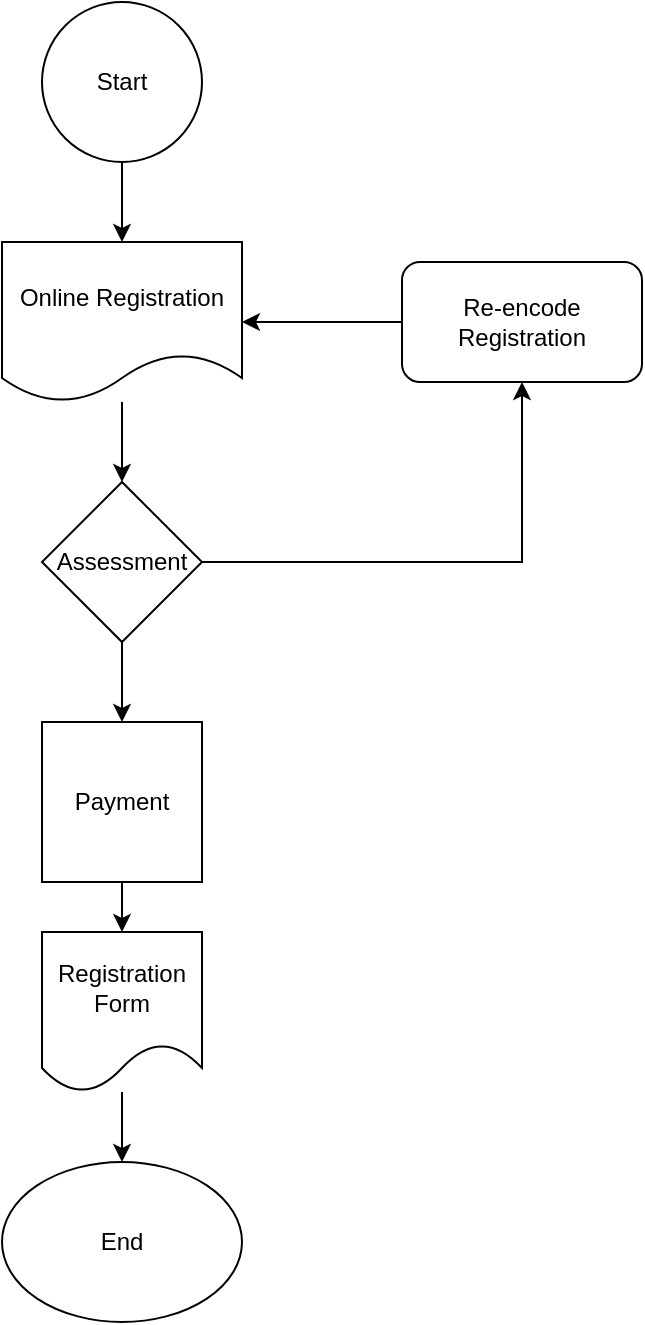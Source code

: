 <mxfile version="26.0.8" pages="3">
  <diagram name="Page-1" id="9VTqoq6467A_STPRy9pH">
    <mxGraphModel dx="955" dy="506" grid="1" gridSize="10" guides="1" tooltips="1" connect="1" arrows="1" fold="1" page="1" pageScale="1" pageWidth="827" pageHeight="1169" math="0" shadow="0">
      <root>
        <mxCell id="0" />
        <mxCell id="1" parent="0" />
        <mxCell id="zk-RDrIpvd2XNv2piPnO-13" value="" style="edgeStyle=orthogonalEdgeStyle;rounded=0;orthogonalLoop=1;jettySize=auto;html=1;" edge="1" parent="1" source="zk-RDrIpvd2XNv2piPnO-1" target="zk-RDrIpvd2XNv2piPnO-6">
          <mxGeometry relative="1" as="geometry" />
        </mxCell>
        <mxCell id="zk-RDrIpvd2XNv2piPnO-1" value="Start" style="whiteSpace=wrap;html=1;aspect=fixed;shape=ellipse;perimeter=ellipsePerimeter;" vertex="1" parent="1">
          <mxGeometry x="334" y="80" width="80" height="80" as="geometry" />
        </mxCell>
        <mxCell id="zk-RDrIpvd2XNv2piPnO-18" value="" style="edgeStyle=orthogonalEdgeStyle;rounded=0;orthogonalLoop=1;jettySize=auto;html=1;" edge="1" parent="1" source="zk-RDrIpvd2XNv2piPnO-4" target="zk-RDrIpvd2XNv2piPnO-5">
          <mxGeometry relative="1" as="geometry" />
        </mxCell>
        <mxCell id="zk-RDrIpvd2XNv2piPnO-4" value="Payment" style="whiteSpace=wrap;html=1;aspect=fixed;direction=west;" vertex="1" parent="1">
          <mxGeometry x="334" y="440" width="80" height="80" as="geometry" />
        </mxCell>
        <mxCell id="zk-RDrIpvd2XNv2piPnO-23" value="" style="edgeStyle=orthogonalEdgeStyle;rounded=0;orthogonalLoop=1;jettySize=auto;html=1;" edge="1" parent="1" source="zk-RDrIpvd2XNv2piPnO-5" target="zk-RDrIpvd2XNv2piPnO-22">
          <mxGeometry relative="1" as="geometry" />
        </mxCell>
        <mxCell id="zk-RDrIpvd2XNv2piPnO-5" value="Registration Form" style="whiteSpace=wrap;html=1;aspect=fixed;shape=document;boundedLbl=1;" vertex="1" parent="1">
          <mxGeometry x="334" y="545" width="80" height="80" as="geometry" />
        </mxCell>
        <mxCell id="zk-RDrIpvd2XNv2piPnO-16" value="" style="edgeStyle=orthogonalEdgeStyle;rounded=0;orthogonalLoop=1;jettySize=auto;html=1;" edge="1" parent="1" source="zk-RDrIpvd2XNv2piPnO-6" target="zk-RDrIpvd2XNv2piPnO-9">
          <mxGeometry relative="1" as="geometry" />
        </mxCell>
        <mxCell id="zk-RDrIpvd2XNv2piPnO-6" value="Online Registration" style="shape=document;whiteSpace=wrap;html=1;boundedLbl=1;" vertex="1" parent="1">
          <mxGeometry x="314" y="200" width="120" height="80" as="geometry" />
        </mxCell>
        <mxCell id="zk-RDrIpvd2XNv2piPnO-17" value="" style="edgeStyle=orthogonalEdgeStyle;rounded=0;orthogonalLoop=1;jettySize=auto;html=1;" edge="1" parent="1" source="zk-RDrIpvd2XNv2piPnO-9" target="zk-RDrIpvd2XNv2piPnO-4">
          <mxGeometry relative="1" as="geometry" />
        </mxCell>
        <mxCell id="zk-RDrIpvd2XNv2piPnO-25" value="" style="edgeStyle=orthogonalEdgeStyle;rounded=0;orthogonalLoop=1;jettySize=auto;html=1;entryX=0.5;entryY=1;entryDx=0;entryDy=0;" edge="1" parent="1" source="zk-RDrIpvd2XNv2piPnO-9" target="zk-RDrIpvd2XNv2piPnO-14">
          <mxGeometry relative="1" as="geometry">
            <mxPoint x="570" y="360" as="targetPoint" />
          </mxGeometry>
        </mxCell>
        <mxCell id="zk-RDrIpvd2XNv2piPnO-9" value="Assessment" style="whiteSpace=wrap;html=1;aspect=fixed;shape=rhombus;perimeter=rhombusPerimeter;" vertex="1" parent="1">
          <mxGeometry x="334" y="320" width="80" height="80" as="geometry" />
        </mxCell>
        <mxCell id="OkFI99eZMfD0tCswQstr-1" value="" style="edgeStyle=orthogonalEdgeStyle;rounded=0;orthogonalLoop=1;jettySize=auto;html=1;" edge="1" parent="1" source="zk-RDrIpvd2XNv2piPnO-14" target="zk-RDrIpvd2XNv2piPnO-6">
          <mxGeometry relative="1" as="geometry" />
        </mxCell>
        <mxCell id="zk-RDrIpvd2XNv2piPnO-14" value="Re-encode Registration" style="rounded=1;whiteSpace=wrap;html=1;" vertex="1" parent="1">
          <mxGeometry x="514" y="210" width="120" height="60" as="geometry" />
        </mxCell>
        <mxCell id="zk-RDrIpvd2XNv2piPnO-22" value="End" style="ellipse;whiteSpace=wrap;html=1;" vertex="1" parent="1">
          <mxGeometry x="314" y="660" width="120" height="80" as="geometry" />
        </mxCell>
      </root>
    </mxGraphModel>
  </diagram>
  <diagram id="zJ1D8RRJJPYmXbTlXx_a" name="Page-2">
    <mxGraphModel dx="1050" dy="557" grid="1" gridSize="10" guides="1" tooltips="1" connect="1" arrows="1" fold="1" page="1" pageScale="1" pageWidth="827" pageHeight="1169" math="0" shadow="0">
      <root>
        <mxCell id="0" />
        <mxCell id="1" parent="0" />
        <mxCell id="btRO-43qbu9kOaNoMZ-U-8" value="" style="edgeStyle=orthogonalEdgeStyle;rounded=0;orthogonalLoop=1;jettySize=auto;html=1;" edge="1" parent="1" source="yJX0-tn3O0Q4Gi6bhx__-5">
          <mxGeometry relative="1" as="geometry">
            <mxPoint x="380" y="147" as="targetPoint" />
          </mxGeometry>
        </mxCell>
        <mxCell id="yJX0-tn3O0Q4Gi6bhx__-5" value="Numerical Methods" style="swimlane;fontStyle=1;align=center;verticalAlign=top;childLayout=stackLayout;horizontal=1;startSize=26;horizontalStack=0;resizeParent=1;resizeParentMax=0;resizeLast=0;collapsible=1;marginBottom=0;whiteSpace=wrap;html=1;" vertex="1" parent="1">
          <mxGeometry x="300" y="240" width="160" height="86" as="geometry" />
        </mxCell>
        <mxCell id="yJX0-tn3O0Q4Gi6bhx__-6" value="- Subject Code: string" style="text;strokeColor=none;fillColor=none;align=left;verticalAlign=top;spacingLeft=4;spacingRight=4;overflow=hidden;rotatable=0;points=[[0,0.5],[1,0.5]];portConstraint=eastwest;whiteSpace=wrap;html=1;" vertex="1" parent="yJX0-tn3O0Q4Gi6bhx__-5">
          <mxGeometry y="26" width="160" height="26" as="geometry" />
        </mxCell>
        <mxCell id="yJX0-tn3O0Q4Gi6bhx__-7" value="" style="line;strokeWidth=1;fillColor=none;align=left;verticalAlign=middle;spacingTop=-1;spacingLeft=3;spacingRight=3;rotatable=0;labelPosition=right;points=[];portConstraint=eastwest;strokeColor=inherit;" vertex="1" parent="yJX0-tn3O0Q4Gi6bhx__-5">
          <mxGeometry y="52" width="160" height="8" as="geometry" />
        </mxCell>
        <mxCell id="yJX0-tn3O0Q4Gi6bhx__-8" value="+ enrollSubject()" style="text;strokeColor=none;fillColor=none;align=left;verticalAlign=top;spacingLeft=4;spacingRight=4;overflow=hidden;rotatable=0;points=[[0,0.5],[1,0.5]];portConstraint=eastwest;whiteSpace=wrap;html=1;" vertex="1" parent="yJX0-tn3O0Q4Gi6bhx__-5">
          <mxGeometry y="60" width="160" height="26" as="geometry" />
        </mxCell>
        <mxCell id="wXMV2JIiysk03HG4V5iw-16" style="edgeStyle=orthogonalEdgeStyle;rounded=0;orthogonalLoop=1;jettySize=auto;html=1;exitX=0.5;exitY=0;exitDx=0;exitDy=0;" edge="1" parent="1" source="yJX0-tn3O0Q4Gi6bhx__-9">
          <mxGeometry relative="1" as="geometry">
            <mxPoint x="380" y="150" as="targetPoint" />
          </mxGeometry>
        </mxCell>
        <mxCell id="yJX0-tn3O0Q4Gi6bhx__-9" value="Software Design" style="swimlane;fontStyle=1;align=center;verticalAlign=top;childLayout=stackLayout;horizontal=1;startSize=26;horizontalStack=0;resizeParent=1;resizeParentMax=0;resizeLast=0;collapsible=1;marginBottom=0;whiteSpace=wrap;html=1;" vertex="1" parent="1">
          <mxGeometry x="40" y="240" width="160" height="86" as="geometry" />
        </mxCell>
        <mxCell id="yJX0-tn3O0Q4Gi6bhx__-10" value="-Subject Code: string" style="text;strokeColor=none;fillColor=none;align=left;verticalAlign=top;spacingLeft=4;spacingRight=4;overflow=hidden;rotatable=0;points=[[0,0.5],[1,0.5]];portConstraint=eastwest;whiteSpace=wrap;html=1;" vertex="1" parent="yJX0-tn3O0Q4Gi6bhx__-9">
          <mxGeometry y="26" width="160" height="26" as="geometry" />
        </mxCell>
        <mxCell id="yJX0-tn3O0Q4Gi6bhx__-11" value="" style="line;strokeWidth=1;fillColor=none;align=left;verticalAlign=middle;spacingTop=-1;spacingLeft=3;spacingRight=3;rotatable=0;labelPosition=right;points=[];portConstraint=eastwest;strokeColor=inherit;" vertex="1" parent="yJX0-tn3O0Q4Gi6bhx__-9">
          <mxGeometry y="52" width="160" height="8" as="geometry" />
        </mxCell>
        <mxCell id="yJX0-tn3O0Q4Gi6bhx__-12" value="+enrollSubject()" style="text;strokeColor=none;fillColor=none;align=left;verticalAlign=top;spacingLeft=4;spacingRight=4;overflow=hidden;rotatable=0;points=[[0,0.5],[1,0.5]];portConstraint=eastwest;whiteSpace=wrap;html=1;" vertex="1" parent="yJX0-tn3O0Q4Gi6bhx__-9">
          <mxGeometry y="60" width="160" height="26" as="geometry" />
        </mxCell>
        <mxCell id="wXMV2JIiysk03HG4V5iw-17" style="edgeStyle=orthogonalEdgeStyle;rounded=0;orthogonalLoop=1;jettySize=auto;html=1;exitX=0.5;exitY=0;exitDx=0;exitDy=0;" edge="1" parent="1" source="yJX0-tn3O0Q4Gi6bhx__-13">
          <mxGeometry relative="1" as="geometry">
            <mxPoint x="380" y="150" as="targetPoint" />
          </mxGeometry>
        </mxCell>
        <mxCell id="yJX0-tn3O0Q4Gi6bhx__-13" value="Mixed Signals" style="swimlane;fontStyle=1;align=center;verticalAlign=top;childLayout=stackLayout;horizontal=1;startSize=26;horizontalStack=0;resizeParent=1;resizeParentMax=0;resizeLast=0;collapsible=1;marginBottom=0;whiteSpace=wrap;html=1;" vertex="1" parent="1">
          <mxGeometry x="580" y="240" width="160" height="86" as="geometry" />
        </mxCell>
        <mxCell id="yJX0-tn3O0Q4Gi6bhx__-14" value="- Subject Code: string" style="text;strokeColor=none;fillColor=none;align=left;verticalAlign=top;spacingLeft=4;spacingRight=4;overflow=hidden;rotatable=0;points=[[0,0.5],[1,0.5]];portConstraint=eastwest;whiteSpace=wrap;html=1;" vertex="1" parent="yJX0-tn3O0Q4Gi6bhx__-13">
          <mxGeometry y="26" width="160" height="26" as="geometry" />
        </mxCell>
        <mxCell id="yJX0-tn3O0Q4Gi6bhx__-15" value="" style="line;strokeWidth=1;fillColor=none;align=left;verticalAlign=middle;spacingTop=-1;spacingLeft=3;spacingRight=3;rotatable=0;labelPosition=right;points=[];portConstraint=eastwest;strokeColor=inherit;" vertex="1" parent="yJX0-tn3O0Q4Gi6bhx__-13">
          <mxGeometry y="52" width="160" height="8" as="geometry" />
        </mxCell>
        <mxCell id="yJX0-tn3O0Q4Gi6bhx__-16" value="+ enrollSubject()" style="text;strokeColor=none;fillColor=none;align=left;verticalAlign=top;spacingLeft=4;spacingRight=4;overflow=hidden;rotatable=0;points=[[0,0.5],[1,0.5]];portConstraint=eastwest;whiteSpace=wrap;html=1;" vertex="1" parent="yJX0-tn3O0Q4Gi6bhx__-13">
          <mxGeometry y="60" width="160" height="26" as="geometry" />
        </mxCell>
        <mxCell id="o5f_tpnA0xQs2-kwyS88-1" value="Computer Engineering" style="swimlane;fontStyle=1;align=center;verticalAlign=top;childLayout=stackLayout;horizontal=1;startSize=26;horizontalStack=0;resizeParent=1;resizeParentMax=0;resizeLast=0;collapsible=1;marginBottom=0;whiteSpace=wrap;html=1;" vertex="1" parent="1">
          <mxGeometry x="300" y="60" width="160" height="86" as="geometry" />
        </mxCell>
        <mxCell id="o5f_tpnA0xQs2-kwyS88-2" value="+Subject : string&amp;nbsp;" style="text;strokeColor=none;fillColor=none;align=left;verticalAlign=top;spacingLeft=4;spacingRight=4;overflow=hidden;rotatable=0;points=[[0,0.5],[1,0.5]];portConstraint=eastwest;whiteSpace=wrap;html=1;" vertex="1" parent="o5f_tpnA0xQs2-kwyS88-1">
          <mxGeometry y="26" width="160" height="26" as="geometry" />
        </mxCell>
        <mxCell id="o5f_tpnA0xQs2-kwyS88-3" value="" style="line;strokeWidth=1;fillColor=none;align=left;verticalAlign=middle;spacingTop=-1;spacingLeft=3;spacingRight=3;rotatable=0;labelPosition=right;points=[];portConstraint=eastwest;strokeColor=inherit;" vertex="1" parent="o5f_tpnA0xQs2-kwyS88-1">
          <mxGeometry y="52" width="160" height="8" as="geometry" />
        </mxCell>
        <mxCell id="o5f_tpnA0xQs2-kwyS88-4" value="+viewSubject()" style="text;strokeColor=none;fillColor=none;align=left;verticalAlign=top;spacingLeft=4;spacingRight=4;overflow=hidden;rotatable=0;points=[[0,0.5],[1,0.5]];portConstraint=eastwest;whiteSpace=wrap;html=1;" vertex="1" parent="o5f_tpnA0xQs2-kwyS88-1">
          <mxGeometry y="60" width="160" height="26" as="geometry" />
        </mxCell>
        <mxCell id="wXMV2JIiysk03HG4V5iw-7" value="" style="line;strokeWidth=1;fillColor=none;align=left;verticalAlign=middle;spacingTop=-1;spacingLeft=3;spacingRight=3;rotatable=0;labelPosition=right;points=[];portConstraint=eastwest;strokeColor=inherit;" vertex="1" parent="1">
          <mxGeometry x="390" y="250" width="40" height="8" as="geometry" />
        </mxCell>
      </root>
    </mxGraphModel>
  </diagram>
  <diagram id="AzfKgMZn-6FSq9s6RH7g" name="Page-3">
    <mxGraphModel dx="1050" dy="557" grid="1" gridSize="10" guides="1" tooltips="1" connect="1" arrows="1" fold="1" page="1" pageScale="1" pageWidth="827" pageHeight="1169" math="0" shadow="0">
      <root>
        <mxCell id="0" />
        <mxCell id="1" parent="0" />
        <mxCell id="hxrNx4QaRXBxF6Txrr7M-1" value="Customer" style="shape=table;startSize=30;container=1;collapsible=1;childLayout=tableLayout;fixedRows=1;rowLines=0;fontStyle=1;align=center;resizeLast=1;html=1;" vertex="1" parent="1">
          <mxGeometry x="80" y="170" width="180" height="140" as="geometry" />
        </mxCell>
        <mxCell id="hxrNx4QaRXBxF6Txrr7M-2" value="" style="shape=tableRow;horizontal=0;startSize=0;swimlaneHead=0;swimlaneBody=0;fillColor=none;collapsible=0;dropTarget=0;points=[[0,0.5],[1,0.5]];portConstraint=eastwest;top=0;left=0;right=0;bottom=1;" vertex="1" parent="hxrNx4QaRXBxF6Txrr7M-1">
          <mxGeometry y="30" width="180" height="30" as="geometry" />
        </mxCell>
        <mxCell id="hxrNx4QaRXBxF6Txrr7M-3" value="PK" style="shape=partialRectangle;connectable=0;fillColor=none;top=0;left=0;bottom=0;right=0;fontStyle=1;overflow=hidden;whiteSpace=wrap;html=1;" vertex="1" parent="hxrNx4QaRXBxF6Txrr7M-2">
          <mxGeometry width="30" height="30" as="geometry">
            <mxRectangle width="30" height="30" as="alternateBounds" />
          </mxGeometry>
        </mxCell>
        <mxCell id="hxrNx4QaRXBxF6Txrr7M-4" value="username" style="shape=partialRectangle;connectable=0;fillColor=none;top=0;left=0;bottom=0;right=0;align=left;spacingLeft=6;fontStyle=5;overflow=hidden;whiteSpace=wrap;html=1;" vertex="1" parent="hxrNx4QaRXBxF6Txrr7M-2">
          <mxGeometry x="30" width="150" height="30" as="geometry">
            <mxRectangle width="150" height="30" as="alternateBounds" />
          </mxGeometry>
        </mxCell>
        <mxCell id="hxrNx4QaRXBxF6Txrr7M-5" value="" style="shape=tableRow;horizontal=0;startSize=0;swimlaneHead=0;swimlaneBody=0;fillColor=none;collapsible=0;dropTarget=0;points=[[0,0.5],[1,0.5]];portConstraint=eastwest;top=0;left=0;right=0;bottom=0;" vertex="1" parent="hxrNx4QaRXBxF6Txrr7M-1">
          <mxGeometry y="60" width="180" height="20" as="geometry" />
        </mxCell>
        <mxCell id="hxrNx4QaRXBxF6Txrr7M-6" value="" style="shape=partialRectangle;connectable=0;fillColor=none;top=0;left=0;bottom=0;right=0;editable=1;overflow=hidden;whiteSpace=wrap;html=1;" vertex="1" parent="hxrNx4QaRXBxF6Txrr7M-5">
          <mxGeometry width="30" height="20" as="geometry">
            <mxRectangle width="30" height="20" as="alternateBounds" />
          </mxGeometry>
        </mxCell>
        <mxCell id="hxrNx4QaRXBxF6Txrr7M-7" value="First_Name" style="shape=partialRectangle;connectable=0;fillColor=none;top=0;left=0;bottom=0;right=0;align=left;spacingLeft=6;overflow=hidden;whiteSpace=wrap;html=1;" vertex="1" parent="hxrNx4QaRXBxF6Txrr7M-5">
          <mxGeometry x="30" width="150" height="20" as="geometry">
            <mxRectangle width="150" height="20" as="alternateBounds" />
          </mxGeometry>
        </mxCell>
        <mxCell id="hxrNx4QaRXBxF6Txrr7M-8" value="" style="shape=tableRow;horizontal=0;startSize=0;swimlaneHead=0;swimlaneBody=0;fillColor=none;collapsible=0;dropTarget=0;points=[[0,0.5],[1,0.5]];portConstraint=eastwest;top=0;left=0;right=0;bottom=0;" vertex="1" parent="hxrNx4QaRXBxF6Txrr7M-1">
          <mxGeometry y="80" width="180" height="30" as="geometry" />
        </mxCell>
        <mxCell id="hxrNx4QaRXBxF6Txrr7M-9" value="" style="shape=partialRectangle;connectable=0;fillColor=none;top=0;left=0;bottom=0;right=0;editable=1;overflow=hidden;whiteSpace=wrap;html=1;" vertex="1" parent="hxrNx4QaRXBxF6Txrr7M-8">
          <mxGeometry width="30" height="30" as="geometry">
            <mxRectangle width="30" height="30" as="alternateBounds" />
          </mxGeometry>
        </mxCell>
        <mxCell id="hxrNx4QaRXBxF6Txrr7M-10" value="Last_Name" style="shape=partialRectangle;connectable=0;fillColor=none;top=0;left=0;bottom=0;right=0;align=left;spacingLeft=6;overflow=hidden;whiteSpace=wrap;html=1;" vertex="1" parent="hxrNx4QaRXBxF6Txrr7M-8">
          <mxGeometry x="30" width="150" height="30" as="geometry">
            <mxRectangle width="150" height="30" as="alternateBounds" />
          </mxGeometry>
        </mxCell>
        <mxCell id="hxrNx4QaRXBxF6Txrr7M-11" value="" style="shape=tableRow;horizontal=0;startSize=0;swimlaneHead=0;swimlaneBody=0;fillColor=none;collapsible=0;dropTarget=0;points=[[0,0.5],[1,0.5]];portConstraint=eastwest;top=0;left=0;right=0;bottom=0;" vertex="1" parent="hxrNx4QaRXBxF6Txrr7M-1">
          <mxGeometry y="110" width="180" height="30" as="geometry" />
        </mxCell>
        <mxCell id="hxrNx4QaRXBxF6Txrr7M-12" value="" style="shape=partialRectangle;connectable=0;fillColor=none;top=0;left=0;bottom=0;right=0;editable=1;overflow=hidden;whiteSpace=wrap;html=1;" vertex="1" parent="hxrNx4QaRXBxF6Txrr7M-11">
          <mxGeometry width="30" height="30" as="geometry">
            <mxRectangle width="30" height="30" as="alternateBounds" />
          </mxGeometry>
        </mxCell>
        <mxCell id="hxrNx4QaRXBxF6Txrr7M-13" value="Address" style="shape=partialRectangle;connectable=0;fillColor=none;top=0;left=0;bottom=0;right=0;align=left;spacingLeft=6;overflow=hidden;whiteSpace=wrap;html=1;" vertex="1" parent="hxrNx4QaRXBxF6Txrr7M-11">
          <mxGeometry x="30" width="150" height="30" as="geometry">
            <mxRectangle width="150" height="30" as="alternateBounds" />
          </mxGeometry>
        </mxCell>
        <mxCell id="hxrNx4QaRXBxF6Txrr7M-14" value="Order" style="shape=table;startSize=30;container=1;collapsible=1;childLayout=tableLayout;fixedRows=1;rowLines=0;fontStyle=1;align=center;resizeLast=1;html=1;" vertex="1" parent="1">
          <mxGeometry x="320" y="220" width="180" height="210" as="geometry" />
        </mxCell>
        <mxCell id="hxrNx4QaRXBxF6Txrr7M-15" value="" style="shape=tableRow;horizontal=0;startSize=0;swimlaneHead=0;swimlaneBody=0;fillColor=none;collapsible=0;dropTarget=0;points=[[0,0.5],[1,0.5]];portConstraint=eastwest;top=0;left=0;right=0;bottom=1;" vertex="1" parent="hxrNx4QaRXBxF6Txrr7M-14">
          <mxGeometry y="30" width="180" height="30" as="geometry" />
        </mxCell>
        <mxCell id="hxrNx4QaRXBxF6Txrr7M-16" value="PK" style="shape=partialRectangle;connectable=0;fillColor=none;top=0;left=0;bottom=0;right=0;fontStyle=1;overflow=hidden;whiteSpace=wrap;html=1;" vertex="1" parent="hxrNx4QaRXBxF6Txrr7M-15">
          <mxGeometry width="30" height="30" as="geometry">
            <mxRectangle width="30" height="30" as="alternateBounds" />
          </mxGeometry>
        </mxCell>
        <mxCell id="hxrNx4QaRXBxF6Txrr7M-17" value="orderID" style="shape=partialRectangle;connectable=0;fillColor=none;top=0;left=0;bottom=0;right=0;align=left;spacingLeft=6;fontStyle=5;overflow=hidden;whiteSpace=wrap;html=1;" vertex="1" parent="hxrNx4QaRXBxF6Txrr7M-15">
          <mxGeometry x="30" width="150" height="30" as="geometry">
            <mxRectangle width="150" height="30" as="alternateBounds" />
          </mxGeometry>
        </mxCell>
        <mxCell id="hxrNx4QaRXBxF6Txrr7M-18" value="" style="shape=tableRow;horizontal=0;startSize=0;swimlaneHead=0;swimlaneBody=0;fillColor=none;collapsible=0;dropTarget=0;points=[[0,0.5],[1,0.5]];portConstraint=eastwest;top=0;left=0;right=0;bottom=0;" vertex="1" parent="hxrNx4QaRXBxF6Txrr7M-14">
          <mxGeometry y="60" width="180" height="30" as="geometry" />
        </mxCell>
        <mxCell id="hxrNx4QaRXBxF6Txrr7M-19" value="" style="shape=partialRectangle;connectable=0;fillColor=none;top=0;left=0;bottom=0;right=0;editable=1;overflow=hidden;whiteSpace=wrap;html=1;" vertex="1" parent="hxrNx4QaRXBxF6Txrr7M-18">
          <mxGeometry width="30" height="30" as="geometry">
            <mxRectangle width="30" height="30" as="alternateBounds" />
          </mxGeometry>
        </mxCell>
        <mxCell id="hxrNx4QaRXBxF6Txrr7M-20" value="Shipment_Status" style="shape=partialRectangle;connectable=0;fillColor=none;top=0;left=0;bottom=0;right=0;align=left;spacingLeft=6;overflow=hidden;whiteSpace=wrap;html=1;" vertex="1" parent="hxrNx4QaRXBxF6Txrr7M-18">
          <mxGeometry x="30" width="150" height="30" as="geometry">
            <mxRectangle width="150" height="30" as="alternateBounds" />
          </mxGeometry>
        </mxCell>
        <mxCell id="hxrNx4QaRXBxF6Txrr7M-21" value="" style="shape=tableRow;horizontal=0;startSize=0;swimlaneHead=0;swimlaneBody=0;fillColor=none;collapsible=0;dropTarget=0;points=[[0,0.5],[1,0.5]];portConstraint=eastwest;top=0;left=0;right=0;bottom=0;" vertex="1" parent="hxrNx4QaRXBxF6Txrr7M-14">
          <mxGeometry y="90" width="180" height="30" as="geometry" />
        </mxCell>
        <mxCell id="hxrNx4QaRXBxF6Txrr7M-22" value="" style="shape=partialRectangle;connectable=0;fillColor=none;top=0;left=0;bottom=0;right=0;editable=1;overflow=hidden;whiteSpace=wrap;html=1;" vertex="1" parent="hxrNx4QaRXBxF6Txrr7M-21">
          <mxGeometry width="30" height="30" as="geometry">
            <mxRectangle width="30" height="30" as="alternateBounds" />
          </mxGeometry>
        </mxCell>
        <mxCell id="hxrNx4QaRXBxF6Txrr7M-23" value="Shipment_Address" style="shape=partialRectangle;connectable=0;fillColor=none;top=0;left=0;bottom=0;right=0;align=left;spacingLeft=6;overflow=hidden;whiteSpace=wrap;html=1;" vertex="1" parent="hxrNx4QaRXBxF6Txrr7M-21">
          <mxGeometry x="30" width="150" height="30" as="geometry">
            <mxRectangle width="150" height="30" as="alternateBounds" />
          </mxGeometry>
        </mxCell>
        <mxCell id="hxrNx4QaRXBxF6Txrr7M-24" value="" style="shape=tableRow;horizontal=0;startSize=0;swimlaneHead=0;swimlaneBody=0;fillColor=none;collapsible=0;dropTarget=0;points=[[0,0.5],[1,0.5]];portConstraint=eastwest;top=0;left=0;right=0;bottom=0;" vertex="1" parent="hxrNx4QaRXBxF6Txrr7M-14">
          <mxGeometry y="120" width="180" height="30" as="geometry" />
        </mxCell>
        <mxCell id="hxrNx4QaRXBxF6Txrr7M-25" value="" style="shape=partialRectangle;connectable=0;fillColor=none;top=0;left=0;bottom=0;right=0;editable=1;overflow=hidden;whiteSpace=wrap;html=1;" vertex="1" parent="hxrNx4QaRXBxF6Txrr7M-24">
          <mxGeometry width="30" height="30" as="geometry">
            <mxRectangle width="30" height="30" as="alternateBounds" />
          </mxGeometry>
        </mxCell>
        <mxCell id="hxrNx4QaRXBxF6Txrr7M-26" value="Payment_Status" style="shape=partialRectangle;connectable=0;fillColor=none;top=0;left=0;bottom=0;right=0;align=left;spacingLeft=6;overflow=hidden;whiteSpace=wrap;html=1;" vertex="1" parent="hxrNx4QaRXBxF6Txrr7M-24">
          <mxGeometry x="30" width="150" height="30" as="geometry">
            <mxRectangle width="150" height="30" as="alternateBounds" />
          </mxGeometry>
        </mxCell>
        <mxCell id="hxrNx4QaRXBxF6Txrr7M-46" style="shape=tableRow;horizontal=0;startSize=0;swimlaneHead=0;swimlaneBody=0;fillColor=none;collapsible=0;dropTarget=0;points=[[0,0.5],[1,0.5]];portConstraint=eastwest;top=0;left=0;right=0;bottom=0;" vertex="1" parent="hxrNx4QaRXBxF6Txrr7M-14">
          <mxGeometry y="150" width="180" height="30" as="geometry" />
        </mxCell>
        <mxCell id="hxrNx4QaRXBxF6Txrr7M-47" value="&lt;b&gt;FK&lt;/b&gt;" style="shape=partialRectangle;connectable=0;fillColor=none;top=0;left=0;bottom=0;right=0;editable=1;overflow=hidden;whiteSpace=wrap;html=1;" vertex="1" parent="hxrNx4QaRXBxF6Txrr7M-46">
          <mxGeometry width="30" height="30" as="geometry">
            <mxRectangle width="30" height="30" as="alternateBounds" />
          </mxGeometry>
        </mxCell>
        <mxCell id="hxrNx4QaRXBxF6Txrr7M-48" value="username" style="shape=partialRectangle;connectable=0;fillColor=none;top=0;left=0;bottom=0;right=0;align=left;spacingLeft=6;overflow=hidden;whiteSpace=wrap;html=1;" vertex="1" parent="hxrNx4QaRXBxF6Txrr7M-46">
          <mxGeometry x="30" width="150" height="30" as="geometry">
            <mxRectangle width="150" height="30" as="alternateBounds" />
          </mxGeometry>
        </mxCell>
        <mxCell id="hxrNx4QaRXBxF6Txrr7M-49" style="shape=tableRow;horizontal=0;startSize=0;swimlaneHead=0;swimlaneBody=0;fillColor=none;collapsible=0;dropTarget=0;points=[[0,0.5],[1,0.5]];portConstraint=eastwest;top=0;left=0;right=0;bottom=0;" vertex="1" parent="hxrNx4QaRXBxF6Txrr7M-14">
          <mxGeometry y="180" width="180" height="30" as="geometry" />
        </mxCell>
        <mxCell id="hxrNx4QaRXBxF6Txrr7M-50" value="&lt;b&gt;FK&lt;/b&gt;" style="shape=partialRectangle;connectable=0;fillColor=none;top=0;left=0;bottom=0;right=0;editable=1;overflow=hidden;whiteSpace=wrap;html=1;" vertex="1" parent="hxrNx4QaRXBxF6Txrr7M-49">
          <mxGeometry width="30" height="30" as="geometry">
            <mxRectangle width="30" height="30" as="alternateBounds" />
          </mxGeometry>
        </mxCell>
        <mxCell id="hxrNx4QaRXBxF6Txrr7M-51" value="ProductID" style="shape=partialRectangle;connectable=0;fillColor=none;top=0;left=0;bottom=0;right=0;align=left;spacingLeft=6;overflow=hidden;whiteSpace=wrap;html=1;" vertex="1" parent="hxrNx4QaRXBxF6Txrr7M-49">
          <mxGeometry x="30" width="150" height="30" as="geometry">
            <mxRectangle width="150" height="30" as="alternateBounds" />
          </mxGeometry>
        </mxCell>
        <mxCell id="hxrNx4QaRXBxF6Txrr7M-56" value="Product" style="shape=table;startSize=30;container=1;collapsible=1;childLayout=tableLayout;fixedRows=1;rowLines=0;fontStyle=1;align=center;resizeLast=1;html=1;" vertex="1" parent="1">
          <mxGeometry x="570" y="150" width="180" height="150" as="geometry" />
        </mxCell>
        <mxCell id="hxrNx4QaRXBxF6Txrr7M-57" value="" style="shape=tableRow;horizontal=0;startSize=0;swimlaneHead=0;swimlaneBody=0;fillColor=none;collapsible=0;dropTarget=0;points=[[0,0.5],[1,0.5]];portConstraint=eastwest;top=0;left=0;right=0;bottom=1;" vertex="1" parent="hxrNx4QaRXBxF6Txrr7M-56">
          <mxGeometry y="30" width="180" height="30" as="geometry" />
        </mxCell>
        <mxCell id="hxrNx4QaRXBxF6Txrr7M-58" value="PK" style="shape=partialRectangle;connectable=0;fillColor=none;top=0;left=0;bottom=0;right=0;fontStyle=1;overflow=hidden;whiteSpace=wrap;html=1;" vertex="1" parent="hxrNx4QaRXBxF6Txrr7M-57">
          <mxGeometry width="30" height="30" as="geometry">
            <mxRectangle width="30" height="30" as="alternateBounds" />
          </mxGeometry>
        </mxCell>
        <mxCell id="hxrNx4QaRXBxF6Txrr7M-59" value="ProductID" style="shape=partialRectangle;connectable=0;fillColor=none;top=0;left=0;bottom=0;right=0;align=left;spacingLeft=6;fontStyle=5;overflow=hidden;whiteSpace=wrap;html=1;" vertex="1" parent="hxrNx4QaRXBxF6Txrr7M-57">
          <mxGeometry x="30" width="150" height="30" as="geometry">
            <mxRectangle width="150" height="30" as="alternateBounds" />
          </mxGeometry>
        </mxCell>
        <mxCell id="hxrNx4QaRXBxF6Txrr7M-60" value="" style="shape=tableRow;horizontal=0;startSize=0;swimlaneHead=0;swimlaneBody=0;fillColor=none;collapsible=0;dropTarget=0;points=[[0,0.5],[1,0.5]];portConstraint=eastwest;top=0;left=0;right=0;bottom=0;" vertex="1" parent="hxrNx4QaRXBxF6Txrr7M-56">
          <mxGeometry y="60" width="180" height="30" as="geometry" />
        </mxCell>
        <mxCell id="hxrNx4QaRXBxF6Txrr7M-61" value="" style="shape=partialRectangle;connectable=0;fillColor=none;top=0;left=0;bottom=0;right=0;editable=1;overflow=hidden;whiteSpace=wrap;html=1;" vertex="1" parent="hxrNx4QaRXBxF6Txrr7M-60">
          <mxGeometry width="30" height="30" as="geometry">
            <mxRectangle width="30" height="30" as="alternateBounds" />
          </mxGeometry>
        </mxCell>
        <mxCell id="hxrNx4QaRXBxF6Txrr7M-62" value="Product_Name" style="shape=partialRectangle;connectable=0;fillColor=none;top=0;left=0;bottom=0;right=0;align=left;spacingLeft=6;overflow=hidden;whiteSpace=wrap;html=1;" vertex="1" parent="hxrNx4QaRXBxF6Txrr7M-60">
          <mxGeometry x="30" width="150" height="30" as="geometry">
            <mxRectangle width="150" height="30" as="alternateBounds" />
          </mxGeometry>
        </mxCell>
        <mxCell id="hxrNx4QaRXBxF6Txrr7M-63" value="" style="shape=tableRow;horizontal=0;startSize=0;swimlaneHead=0;swimlaneBody=0;fillColor=none;collapsible=0;dropTarget=0;points=[[0,0.5],[1,0.5]];portConstraint=eastwest;top=0;left=0;right=0;bottom=0;" vertex="1" parent="hxrNx4QaRXBxF6Txrr7M-56">
          <mxGeometry y="90" width="180" height="30" as="geometry" />
        </mxCell>
        <mxCell id="hxrNx4QaRXBxF6Txrr7M-64" value="" style="shape=partialRectangle;connectable=0;fillColor=none;top=0;left=0;bottom=0;right=0;editable=1;overflow=hidden;whiteSpace=wrap;html=1;" vertex="1" parent="hxrNx4QaRXBxF6Txrr7M-63">
          <mxGeometry width="30" height="30" as="geometry">
            <mxRectangle width="30" height="30" as="alternateBounds" />
          </mxGeometry>
        </mxCell>
        <mxCell id="hxrNx4QaRXBxF6Txrr7M-65" value="Product_Brand" style="shape=partialRectangle;connectable=0;fillColor=none;top=0;left=0;bottom=0;right=0;align=left;spacingLeft=6;overflow=hidden;whiteSpace=wrap;html=1;" vertex="1" parent="hxrNx4QaRXBxF6Txrr7M-63">
          <mxGeometry x="30" width="150" height="30" as="geometry">
            <mxRectangle width="150" height="30" as="alternateBounds" />
          </mxGeometry>
        </mxCell>
        <mxCell id="hxrNx4QaRXBxF6Txrr7M-66" value="" style="shape=tableRow;horizontal=0;startSize=0;swimlaneHead=0;swimlaneBody=0;fillColor=none;collapsible=0;dropTarget=0;points=[[0,0.5],[1,0.5]];portConstraint=eastwest;top=0;left=0;right=0;bottom=0;" vertex="1" parent="hxrNx4QaRXBxF6Txrr7M-56">
          <mxGeometry y="120" width="180" height="30" as="geometry" />
        </mxCell>
        <mxCell id="hxrNx4QaRXBxF6Txrr7M-67" value="" style="shape=partialRectangle;connectable=0;fillColor=none;top=0;left=0;bottom=0;right=0;editable=1;overflow=hidden;whiteSpace=wrap;html=1;" vertex="1" parent="hxrNx4QaRXBxF6Txrr7M-66">
          <mxGeometry width="30" height="30" as="geometry">
            <mxRectangle width="30" height="30" as="alternateBounds" />
          </mxGeometry>
        </mxCell>
        <mxCell id="hxrNx4QaRXBxF6Txrr7M-68" value="Product_Price" style="shape=partialRectangle;connectable=0;fillColor=none;top=0;left=0;bottom=0;right=0;align=left;spacingLeft=6;overflow=hidden;whiteSpace=wrap;html=1;" vertex="1" parent="hxrNx4QaRXBxF6Txrr7M-66">
          <mxGeometry x="30" width="150" height="30" as="geometry">
            <mxRectangle width="150" height="30" as="alternateBounds" />
          </mxGeometry>
        </mxCell>
        <mxCell id="T7NTkwOZFGyzpNxxvLv7-1" style="edgeStyle=orthogonalEdgeStyle;rounded=0;orthogonalLoop=1;jettySize=auto;html=1;exitX=1;exitY=0.5;exitDx=0;exitDy=0;entryX=0;entryY=0.5;entryDx=0;entryDy=0;" edge="1" parent="1" source="hxrNx4QaRXBxF6Txrr7M-5" target="hxrNx4QaRXBxF6Txrr7M-46">
          <mxGeometry relative="1" as="geometry" />
        </mxCell>
        <mxCell id="T7NTkwOZFGyzpNxxvLv7-2" style="edgeStyle=orthogonalEdgeStyle;rounded=0;orthogonalLoop=1;jettySize=auto;html=1;exitX=0;exitY=0.5;exitDx=0;exitDy=0;entryX=1;entryY=0.5;entryDx=0;entryDy=0;" edge="1" parent="1" source="hxrNx4QaRXBxF6Txrr7M-57" target="hxrNx4QaRXBxF6Txrr7M-49">
          <mxGeometry relative="1" as="geometry" />
        </mxCell>
      </root>
    </mxGraphModel>
  </diagram>
</mxfile>
